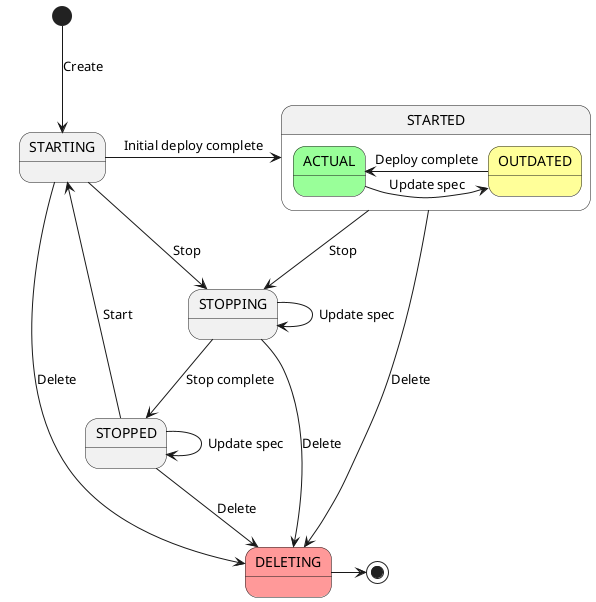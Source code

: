@startuml

[*] --> STARTING : Create

STARTING -> STARTED : Initial deploy complete
STARTING -> STOPPING : Stop
STARTING -> DELETING : Delete

state STARTED {
    ACTUAL -> OUTDATED <<2>> : Update spec
    OUTDATED -> ACTUAL <<1>> : Deploy complete
}

STARTED --> STOPPING : Stop
STARTED --> DELETING <<3>> : Delete

STOPPING --> STOPPING : Update spec
STOPPING --> STOPPED : Stop complete
STOPPING --> DELETING : Delete

STOPPED --> STOPPED : Update spec
STOPPED --> STARTING : Start
STOPPED --> DELETING : Delete

DELETING -> [*]

skinparam Shadowing false
skinparam state {
  BackgroundColor<<1>> 9f9
  BackgroundColor<<2>> ff9
  BackgroundColor<<3>> f99
}

@enduml

